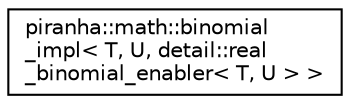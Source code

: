 digraph "Graphical Class Hierarchy"
{
  edge [fontname="Helvetica",fontsize="10",labelfontname="Helvetica",labelfontsize="10"];
  node [fontname="Helvetica",fontsize="10",shape=record];
  rankdir="LR";
  Node0 [label="piranha::math::binomial\l_impl\< T, U, detail::real\l_binomial_enabler\< T, U \> \>",height=0.2,width=0.4,color="black", fillcolor="white", style="filled",URL="$structpiranha_1_1math_1_1binomial__impl_3_01_t_00_01_u_00_01detail_1_1real__binomial__enabler_3_01_t_00_01_u_01_4_01_4.html",tooltip="Specialisation of the piranha::math::binomial() functor for piranha::real. "];
}
